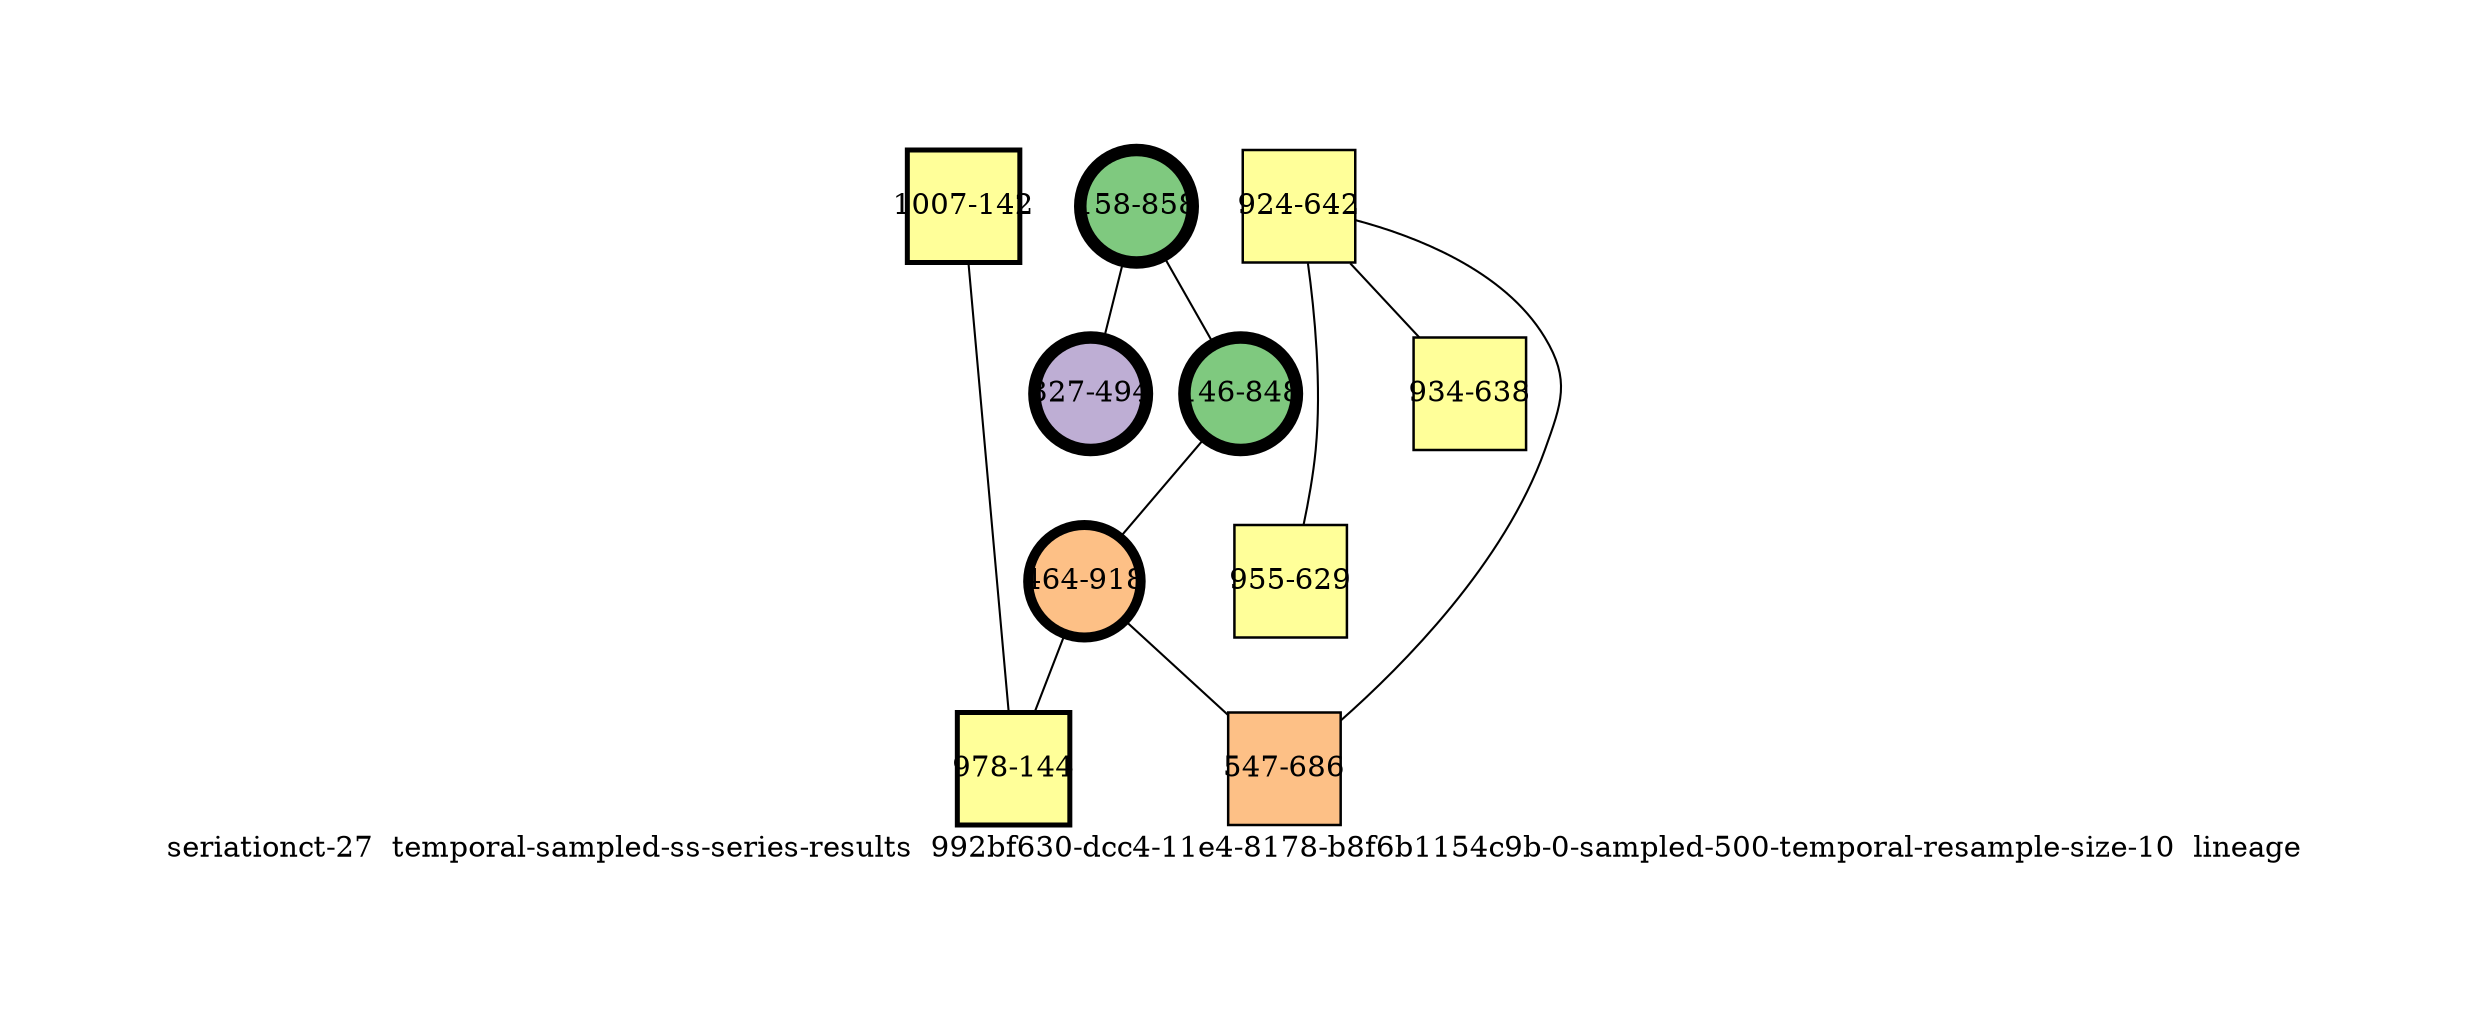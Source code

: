 strict graph "seriationct-27  temporal-sampled-ss-series-results  992bf630-dcc4-11e4-8178-b8f6b1154c9b-0-sampled-500-temporal-resample-size-10  lineage" {
labelloc=b;
ratio=auto;
pad="1.0";
label="seriationct-27  temporal-sampled-ss-series-results  992bf630-dcc4-11e4-8178-b8f6b1154c9b-0-sampled-500-temporal-resample-size-10  lineage";
node [width="0.75", style=filled, fixedsize=true, height="0.75", shape=circle, label=""];
0 [xCoordinate="858.0", appears_in_slice=5, yCoordinate="158.0", colorscheme=accent5, lineage_id=0, short_label="158-858", label="158-858", shape=circle, cluster_id=0, fillcolor=1, size="500.0", id=0, penwidth="6.0"];
1 [xCoordinate="642.0", appears_in_slice=1, yCoordinate="924.0", colorscheme=accent5, lineage_id=1, short_label="924-642", label="924-642", shape=square, cluster_id=3, fillcolor=4, size="500.0", id=1, penwidth="1.2"];
2 [xCoordinate="629.0", appears_in_slice=1, yCoordinate="955.0", colorscheme=accent5, lineage_id=1, short_label="955-629", label="955-629", shape=square, cluster_id=3, fillcolor=4, size="500.0", id=2, penwidth="1.2"];
3 [xCoordinate="638.0", appears_in_slice=1, yCoordinate="934.0", colorscheme=accent5, lineage_id=1, short_label="934-638", label="934-638", shape=square, cluster_id=3, fillcolor=4, size="500.0", id=3, penwidth="1.2"];
4 [xCoordinate="142.0", appears_in_slice=2, yCoordinate="1007.0", colorscheme=accent5, lineage_id=1, short_label="1007-142", label="1007-142", shape=square, cluster_id=3, fillcolor=4, size="500.0", id=4, penwidth="2.4"];
5 [xCoordinate="494.0", appears_in_slice=5, yCoordinate="327.0", colorscheme=accent5, lineage_id=0, short_label="327-494", label="327-494", shape=circle, cluster_id=1, fillcolor=2, size="500.0", id=8, penwidth="6.0"];
6 [xCoordinate="848.0", appears_in_slice=5, yCoordinate="146.0", colorscheme=accent5, lineage_id=0, short_label="146-848", label="146-848", shape=circle, cluster_id=0, fillcolor=1, size="500.0", id=6, penwidth="6.0"];
7 [xCoordinate="918.0", appears_in_slice=4, yCoordinate="464.0", colorscheme=accent5, lineage_id=0, short_label="464-918", label="464-918", shape=circle, cluster_id=2, fillcolor=3, size="500.0", id=7, penwidth="4.8"];
8 [xCoordinate="144.0", appears_in_slice=2, yCoordinate="978.0", colorscheme=accent5, lineage_id=1, short_label="978-144", label="978-144", shape=square, cluster_id=3, fillcolor=4, size="500.0", id=5, penwidth="2.4"];
9 [xCoordinate="686.0", appears_in_slice=1, yCoordinate="547.0", colorscheme=accent5, lineage_id=1, short_label="547-686", label="547-686", shape=square, cluster_id=2, fillcolor=3, size="500.0", id=9, penwidth="1.2"];
0 -- 5  [inverseweight="11.3930987837", weight="0.08777243303"];
0 -- 6  [inverseweight="29.160592176", weight="0.034292856399"];
1 -- 9  [inverseweight="1.25139294992", weight="0.799109504386"];
1 -- 2  [inverseweight="65.6532164299", weight="0.0152315462117"];
1 -- 3  [inverseweight="23.6756861905", weight="0.0422374241639"];
4 -- 8  [inverseweight="12.3315905917", weight="0.0810925397309"];
6 -- 7  [inverseweight="2.34059210239", weight="0.427242320001"];
7 -- 8  [inverseweight="1.20002457676", weight="0.833316266492"];
7 -- 9  [inverseweight="1.42490049555", weight="0.701803391271"];
}
